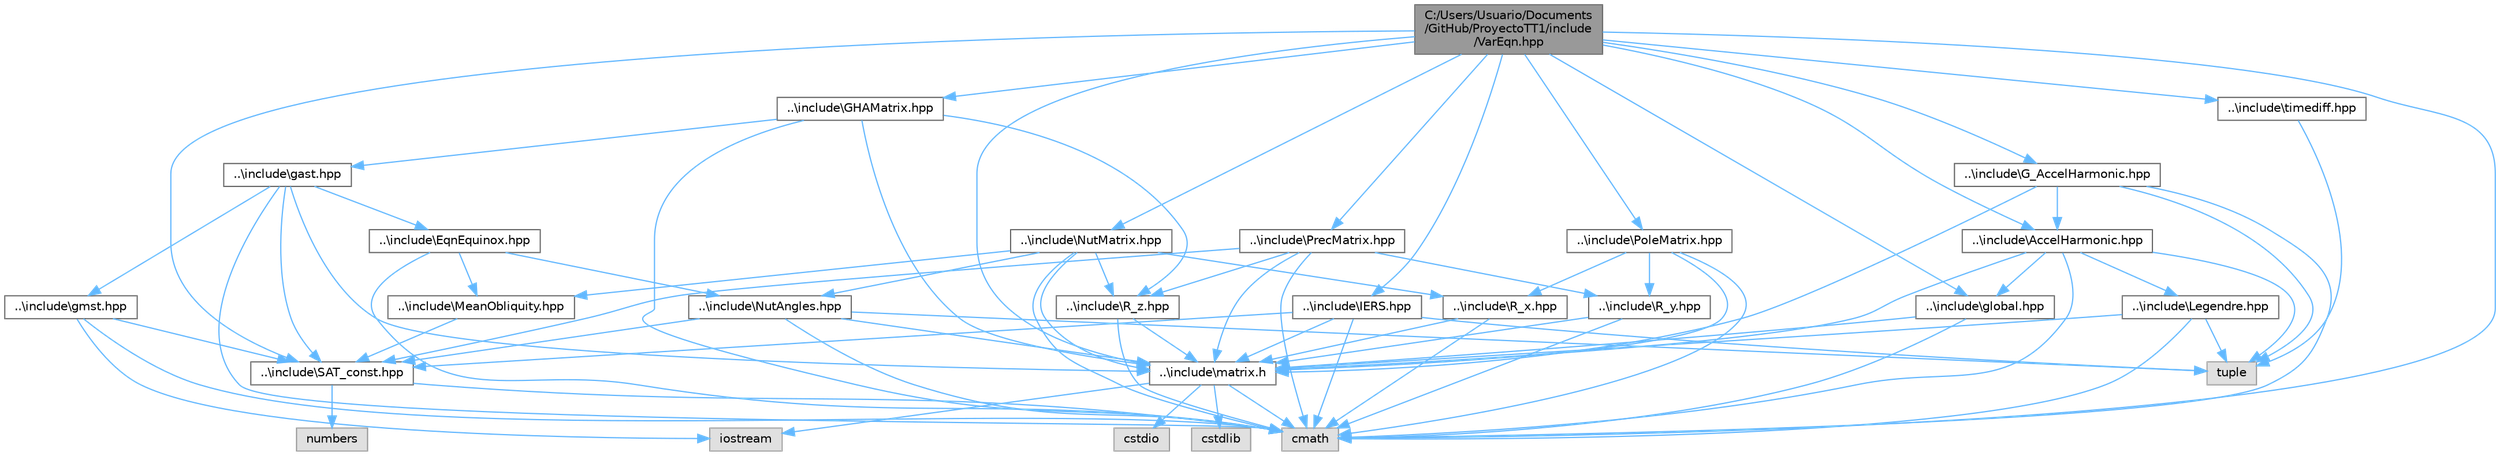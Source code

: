 digraph "C:/Users/Usuario/Documents/GitHub/ProyectoTT1/include/VarEqn.hpp"
{
 // LATEX_PDF_SIZE
  bgcolor="transparent";
  edge [fontname=Helvetica,fontsize=10,labelfontname=Helvetica,labelfontsize=10];
  node [fontname=Helvetica,fontsize=10,shape=box,height=0.2,width=0.4];
  Node1 [id="Node000001",label="C:/Users/Usuario/Documents\l/GitHub/ProyectoTT1/include\l/VarEqn.hpp",height=0.2,width=0.4,color="gray40", fillcolor="grey60", style="filled", fontcolor="black",tooltip="Este archivo de cabecera contiene una implementación de la función VarEqn."];
  Node1 -> Node2 [id="edge1_Node000001_Node000002",color="steelblue1",style="solid",tooltip=" "];
  Node2 [id="Node000002",label="cmath",height=0.2,width=0.4,color="grey60", fillcolor="#E0E0E0", style="filled",tooltip=" "];
  Node1 -> Node3 [id="edge2_Node000001_Node000003",color="steelblue1",style="solid",tooltip=" "];
  Node3 [id="Node000003",label="..\\include\\matrix.h",height=0.2,width=0.4,color="grey40", fillcolor="white", style="filled",URL="$matrix_8h.html",tooltip="Este archivo de cabecera contiene una implementación de una clase que representa una matriz."];
  Node3 -> Node4 [id="edge3_Node000003_Node000004",color="steelblue1",style="solid",tooltip=" "];
  Node4 [id="Node000004",label="cstdio",height=0.2,width=0.4,color="grey60", fillcolor="#E0E0E0", style="filled",tooltip=" "];
  Node3 -> Node5 [id="edge4_Node000003_Node000005",color="steelblue1",style="solid",tooltip=" "];
  Node5 [id="Node000005",label="cstdlib",height=0.2,width=0.4,color="grey60", fillcolor="#E0E0E0", style="filled",tooltip=" "];
  Node3 -> Node2 [id="edge5_Node000003_Node000002",color="steelblue1",style="solid",tooltip=" "];
  Node3 -> Node6 [id="edge6_Node000003_Node000006",color="steelblue1",style="solid",tooltip=" "];
  Node6 [id="Node000006",label="iostream",height=0.2,width=0.4,color="grey60", fillcolor="#E0E0E0", style="filled",tooltip=" "];
  Node1 -> Node7 [id="edge7_Node000001_Node000007",color="steelblue1",style="solid",tooltip=" "];
  Node7 [id="Node000007",label="..\\include\\SAT_const.hpp",height=0.2,width=0.4,color="grey40", fillcolor="white", style="filled",URL="$_s_a_t___const_8hpp.html",tooltip="Este archivo de cabecera contiene una implementación de una clase que contiene diferentes constantes."];
  Node7 -> Node2 [id="edge8_Node000007_Node000002",color="steelblue1",style="solid",tooltip=" "];
  Node7 -> Node8 [id="edge9_Node000007_Node000008",color="steelblue1",style="solid",tooltip=" "];
  Node8 [id="Node000008",label="numbers",height=0.2,width=0.4,color="grey60", fillcolor="#E0E0E0", style="filled",tooltip=" "];
  Node1 -> Node9 [id="edge10_Node000001_Node000009",color="steelblue1",style="solid",tooltip=" "];
  Node9 [id="Node000009",label="..\\include\\global.hpp",height=0.2,width=0.4,color="grey40", fillcolor="white", style="filled",URL="$global_8hpp.html",tooltip="Este archivo de cabecera contiene una implementación para leer ficheros."];
  Node9 -> Node2 [id="edge11_Node000009_Node000002",color="steelblue1",style="solid",tooltip=" "];
  Node9 -> Node3 [id="edge12_Node000009_Node000003",color="steelblue1",style="solid",tooltip=" "];
  Node1 -> Node10 [id="edge13_Node000001_Node000010",color="steelblue1",style="solid",tooltip=" "];
  Node10 [id="Node000010",label="..\\include\\IERS.hpp",height=0.2,width=0.4,color="grey40", fillcolor="white", style="filled",URL="$_i_e_r_s_8hpp.html",tooltip="Este archivo de cabecera contiene una implementación de la función IERS."];
  Node10 -> Node2 [id="edge14_Node000010_Node000002",color="steelblue1",style="solid",tooltip=" "];
  Node10 -> Node11 [id="edge15_Node000010_Node000011",color="steelblue1",style="solid",tooltip=" "];
  Node11 [id="Node000011",label="tuple",height=0.2,width=0.4,color="grey60", fillcolor="#E0E0E0", style="filled",tooltip=" "];
  Node10 -> Node3 [id="edge16_Node000010_Node000003",color="steelblue1",style="solid",tooltip=" "];
  Node10 -> Node7 [id="edge17_Node000010_Node000007",color="steelblue1",style="solid",tooltip=" "];
  Node1 -> Node12 [id="edge18_Node000001_Node000012",color="steelblue1",style="solid",tooltip=" "];
  Node12 [id="Node000012",label="..\\include\\timediff.hpp",height=0.2,width=0.4,color="grey40", fillcolor="white", style="filled",URL="$timediff_8hpp.html",tooltip="Este archivo de cabecera contiene una implementación de la función timediff."];
  Node12 -> Node11 [id="edge19_Node000012_Node000011",color="steelblue1",style="solid",tooltip=" "];
  Node1 -> Node13 [id="edge20_Node000001_Node000013",color="steelblue1",style="solid",tooltip=" "];
  Node13 [id="Node000013",label="..\\include\\PrecMatrix.hpp",height=0.2,width=0.4,color="grey40", fillcolor="white", style="filled",URL="$_prec_matrix_8hpp.html",tooltip="Este archivo de cabecera contiene una implementación de la función PrecMatrix."];
  Node13 -> Node2 [id="edge21_Node000013_Node000002",color="steelblue1",style="solid",tooltip=" "];
  Node13 -> Node3 [id="edge22_Node000013_Node000003",color="steelblue1",style="solid",tooltip=" "];
  Node13 -> Node7 [id="edge23_Node000013_Node000007",color="steelblue1",style="solid",tooltip=" "];
  Node13 -> Node14 [id="edge24_Node000013_Node000014",color="steelblue1",style="solid",tooltip=" "];
  Node14 [id="Node000014",label="..\\include\\R_y.hpp",height=0.2,width=0.4,color="grey40", fillcolor="white", style="filled",URL="$_r__y_8hpp.html",tooltip="Este archivo de cabecera contiene una implementación de la función R_y."];
  Node14 -> Node2 [id="edge25_Node000014_Node000002",color="steelblue1",style="solid",tooltip=" "];
  Node14 -> Node3 [id="edge26_Node000014_Node000003",color="steelblue1",style="solid",tooltip=" "];
  Node13 -> Node15 [id="edge27_Node000013_Node000015",color="steelblue1",style="solid",tooltip=" "];
  Node15 [id="Node000015",label="..\\include\\R_z.hpp",height=0.2,width=0.4,color="grey40", fillcolor="white", style="filled",URL="$_r__z_8hpp.html",tooltip="Este archivo de cabecera contiene una implementación de la función R_z."];
  Node15 -> Node2 [id="edge28_Node000015_Node000002",color="steelblue1",style="solid",tooltip=" "];
  Node15 -> Node3 [id="edge29_Node000015_Node000003",color="steelblue1",style="solid",tooltip=" "];
  Node1 -> Node16 [id="edge30_Node000001_Node000016",color="steelblue1",style="solid",tooltip=" "];
  Node16 [id="Node000016",label="..\\include\\NutMatrix.hpp",height=0.2,width=0.4,color="grey40", fillcolor="white", style="filled",URL="$_nut_matrix_8hpp.html",tooltip="Este archivo de cabecera contiene una implementación de la función NutMatrix."];
  Node16 -> Node2 [id="edge31_Node000016_Node000002",color="steelblue1",style="solid",tooltip=" "];
  Node16 -> Node3 [id="edge32_Node000016_Node000003",color="steelblue1",style="solid",tooltip=" "];
  Node16 -> Node17 [id="edge33_Node000016_Node000017",color="steelblue1",style="solid",tooltip=" "];
  Node17 [id="Node000017",label="..\\include\\MeanObliquity.hpp",height=0.2,width=0.4,color="grey40", fillcolor="white", style="filled",URL="$_mean_obliquity_8hpp.html",tooltip="Este archivo de cabecera contiene una implementación de la función MeanObliquity."];
  Node17 -> Node7 [id="edge34_Node000017_Node000007",color="steelblue1",style="solid",tooltip=" "];
  Node16 -> Node18 [id="edge35_Node000016_Node000018",color="steelblue1",style="solid",tooltip=" "];
  Node18 [id="Node000018",label="..\\include\\NutAngles.hpp",height=0.2,width=0.4,color="grey40", fillcolor="white", style="filled",URL="$_nut_angles_8hpp.html",tooltip="Este archivo de cabecera contiene una implementación de la función NutAngles."];
  Node18 -> Node2 [id="edge36_Node000018_Node000002",color="steelblue1",style="solid",tooltip=" "];
  Node18 -> Node11 [id="edge37_Node000018_Node000011",color="steelblue1",style="solid",tooltip=" "];
  Node18 -> Node3 [id="edge38_Node000018_Node000003",color="steelblue1",style="solid",tooltip=" "];
  Node18 -> Node7 [id="edge39_Node000018_Node000007",color="steelblue1",style="solid",tooltip=" "];
  Node16 -> Node19 [id="edge40_Node000016_Node000019",color="steelblue1",style="solid",tooltip=" "];
  Node19 [id="Node000019",label="..\\include\\R_x.hpp",height=0.2,width=0.4,color="grey40", fillcolor="white", style="filled",URL="$_r__x_8hpp.html",tooltip="Este archivo de cabecera contiene una implementación de la función R_x."];
  Node19 -> Node2 [id="edge41_Node000019_Node000002",color="steelblue1",style="solid",tooltip=" "];
  Node19 -> Node3 [id="edge42_Node000019_Node000003",color="steelblue1",style="solid",tooltip=" "];
  Node16 -> Node15 [id="edge43_Node000016_Node000015",color="steelblue1",style="solid",tooltip=" "];
  Node1 -> Node20 [id="edge44_Node000001_Node000020",color="steelblue1",style="solid",tooltip=" "];
  Node20 [id="Node000020",label="..\\include\\PoleMatrix.hpp",height=0.2,width=0.4,color="grey40", fillcolor="white", style="filled",URL="$_pole_matrix_8hpp.html",tooltip="Este archivo de cabecera contiene una implementación de la función PoleMatrix."];
  Node20 -> Node2 [id="edge45_Node000020_Node000002",color="steelblue1",style="solid",tooltip=" "];
  Node20 -> Node3 [id="edge46_Node000020_Node000003",color="steelblue1",style="solid",tooltip=" "];
  Node20 -> Node19 [id="edge47_Node000020_Node000019",color="steelblue1",style="solid",tooltip=" "];
  Node20 -> Node14 [id="edge48_Node000020_Node000014",color="steelblue1",style="solid",tooltip=" "];
  Node1 -> Node21 [id="edge49_Node000001_Node000021",color="steelblue1",style="solid",tooltip=" "];
  Node21 [id="Node000021",label="..\\include\\GHAMatrix.hpp",height=0.2,width=0.4,color="grey40", fillcolor="white", style="filled",URL="$_g_h_a_matrix_8hpp.html",tooltip="Este archivo de cabecera contiene una implementación de la función GHAMatrix."];
  Node21 -> Node2 [id="edge50_Node000021_Node000002",color="steelblue1",style="solid",tooltip=" "];
  Node21 -> Node3 [id="edge51_Node000021_Node000003",color="steelblue1",style="solid",tooltip=" "];
  Node21 -> Node15 [id="edge52_Node000021_Node000015",color="steelblue1",style="solid",tooltip=" "];
  Node21 -> Node22 [id="edge53_Node000021_Node000022",color="steelblue1",style="solid",tooltip=" "];
  Node22 [id="Node000022",label="..\\include\\gast.hpp",height=0.2,width=0.4,color="grey40", fillcolor="white", style="filled",URL="$gast_8hpp.html",tooltip="Este archivo de cabecera contiene una implementación de la función gast."];
  Node22 -> Node2 [id="edge54_Node000022_Node000002",color="steelblue1",style="solid",tooltip=" "];
  Node22 -> Node3 [id="edge55_Node000022_Node000003",color="steelblue1",style="solid",tooltip=" "];
  Node22 -> Node23 [id="edge56_Node000022_Node000023",color="steelblue1",style="solid",tooltip=" "];
  Node23 [id="Node000023",label="..\\include\\gmst.hpp",height=0.2,width=0.4,color="grey40", fillcolor="white", style="filled",URL="$gmst_8hpp.html",tooltip="Este archivo de cabecera contiene una implementación de la función gmst."];
  Node23 -> Node2 [id="edge57_Node000023_Node000002",color="steelblue1",style="solid",tooltip=" "];
  Node23 -> Node6 [id="edge58_Node000023_Node000006",color="steelblue1",style="solid",tooltip=" "];
  Node23 -> Node7 [id="edge59_Node000023_Node000007",color="steelblue1",style="solid",tooltip=" "];
  Node22 -> Node24 [id="edge60_Node000022_Node000024",color="steelblue1",style="solid",tooltip=" "];
  Node24 [id="Node000024",label="..\\include\\EqnEquinox.hpp",height=0.2,width=0.4,color="grey40", fillcolor="white", style="filled",URL="$_eqn_equinox_8hpp.html",tooltip="Este archivo de cabecera contiene una implementación de la función EqnEquinox."];
  Node24 -> Node2 [id="edge61_Node000024_Node000002",color="steelblue1",style="solid",tooltip=" "];
  Node24 -> Node18 [id="edge62_Node000024_Node000018",color="steelblue1",style="solid",tooltip=" "];
  Node24 -> Node17 [id="edge63_Node000024_Node000017",color="steelblue1",style="solid",tooltip=" "];
  Node22 -> Node7 [id="edge64_Node000022_Node000007",color="steelblue1",style="solid",tooltip=" "];
  Node1 -> Node25 [id="edge65_Node000001_Node000025",color="steelblue1",style="solid",tooltip=" "];
  Node25 [id="Node000025",label="..\\include\\AccelHarmonic.hpp",height=0.2,width=0.4,color="grey40", fillcolor="white", style="filled",URL="$_accel_harmonic_8hpp.html",tooltip="Este archivo de cabecera contiene una implementación de la función AccelHarmonic."];
  Node25 -> Node2 [id="edge66_Node000025_Node000002",color="steelblue1",style="solid",tooltip=" "];
  Node25 -> Node11 [id="edge67_Node000025_Node000011",color="steelblue1",style="solid",tooltip=" "];
  Node25 -> Node3 [id="edge68_Node000025_Node000003",color="steelblue1",style="solid",tooltip=" "];
  Node25 -> Node9 [id="edge69_Node000025_Node000009",color="steelblue1",style="solid",tooltip=" "];
  Node25 -> Node26 [id="edge70_Node000025_Node000026",color="steelblue1",style="solid",tooltip=" "];
  Node26 [id="Node000026",label="..\\include\\Legendre.hpp",height=0.2,width=0.4,color="grey40", fillcolor="white", style="filled",URL="$_legendre_8hpp.html",tooltip="Este archivo de cabecera contiene una implementación de la función Legendre."];
  Node26 -> Node2 [id="edge71_Node000026_Node000002",color="steelblue1",style="solid",tooltip=" "];
  Node26 -> Node11 [id="edge72_Node000026_Node000011",color="steelblue1",style="solid",tooltip=" "];
  Node26 -> Node3 [id="edge73_Node000026_Node000003",color="steelblue1",style="solid",tooltip=" "];
  Node1 -> Node27 [id="edge74_Node000001_Node000027",color="steelblue1",style="solid",tooltip=" "];
  Node27 [id="Node000027",label="..\\include\\G_AccelHarmonic.hpp",height=0.2,width=0.4,color="grey40", fillcolor="white", style="filled",URL="$_g___accel_harmonic_8hpp.html",tooltip="Este archivo de cabecera contiene una implementación de la función G_AccelHarmonic."];
  Node27 -> Node2 [id="edge75_Node000027_Node000002",color="steelblue1",style="solid",tooltip=" "];
  Node27 -> Node11 [id="edge76_Node000027_Node000011",color="steelblue1",style="solid",tooltip=" "];
  Node27 -> Node3 [id="edge77_Node000027_Node000003",color="steelblue1",style="solid",tooltip=" "];
  Node27 -> Node25 [id="edge78_Node000027_Node000025",color="steelblue1",style="solid",tooltip=" "];
}
